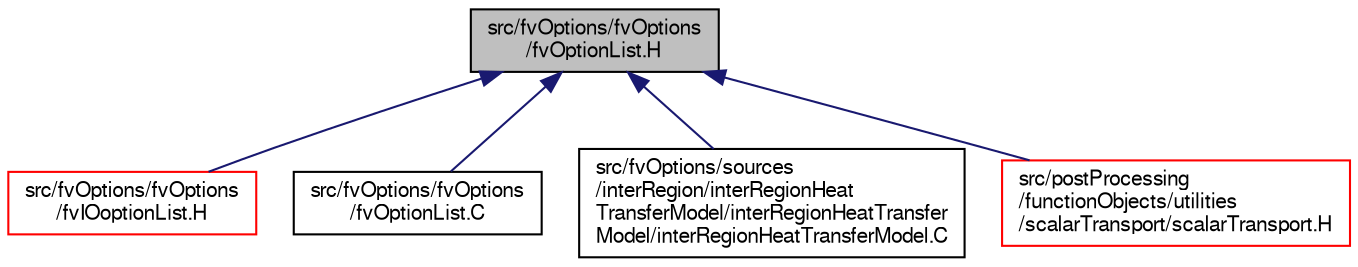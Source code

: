 digraph "src/fvOptions/fvOptions/fvOptionList.H"
{
  bgcolor="transparent";
  edge [fontname="FreeSans",fontsize="10",labelfontname="FreeSans",labelfontsize="10"];
  node [fontname="FreeSans",fontsize="10",shape=record];
  Node323 [label="src/fvOptions/fvOptions\l/fvOptionList.H",height=0.2,width=0.4,color="black", fillcolor="grey75", style="filled", fontcolor="black"];
  Node323 -> Node324 [dir="back",color="midnightblue",fontsize="10",style="solid",fontname="FreeSans"];
  Node324 [label="src/fvOptions/fvOptions\l/fvIOoptionList.H",height=0.2,width=0.4,color="red",URL="$a04607.html"];
  Node323 -> Node326 [dir="back",color="midnightblue",fontsize="10",style="solid",fontname="FreeSans"];
  Node326 [label="src/fvOptions/fvOptions\l/fvOptionList.C",height=0.2,width=0.4,color="black",URL="$a04622.html"];
  Node323 -> Node327 [dir="back",color="midnightblue",fontsize="10",style="solid",fontname="FreeSans"];
  Node327 [label="src/fvOptions/sources\l/interRegion/interRegionHeat\lTransferModel/interRegionHeatTransfer\lModel/interRegionHeatTransferModel.C",height=0.2,width=0.4,color="black",URL="$a04796.html"];
  Node323 -> Node328 [dir="back",color="midnightblue",fontsize="10",style="solid",fontname="FreeSans"];
  Node328 [label="src/postProcessing\l/functionObjects/utilities\l/scalarTransport/scalarTransport.H",height=0.2,width=0.4,color="red",URL="$a13835.html"];
}
